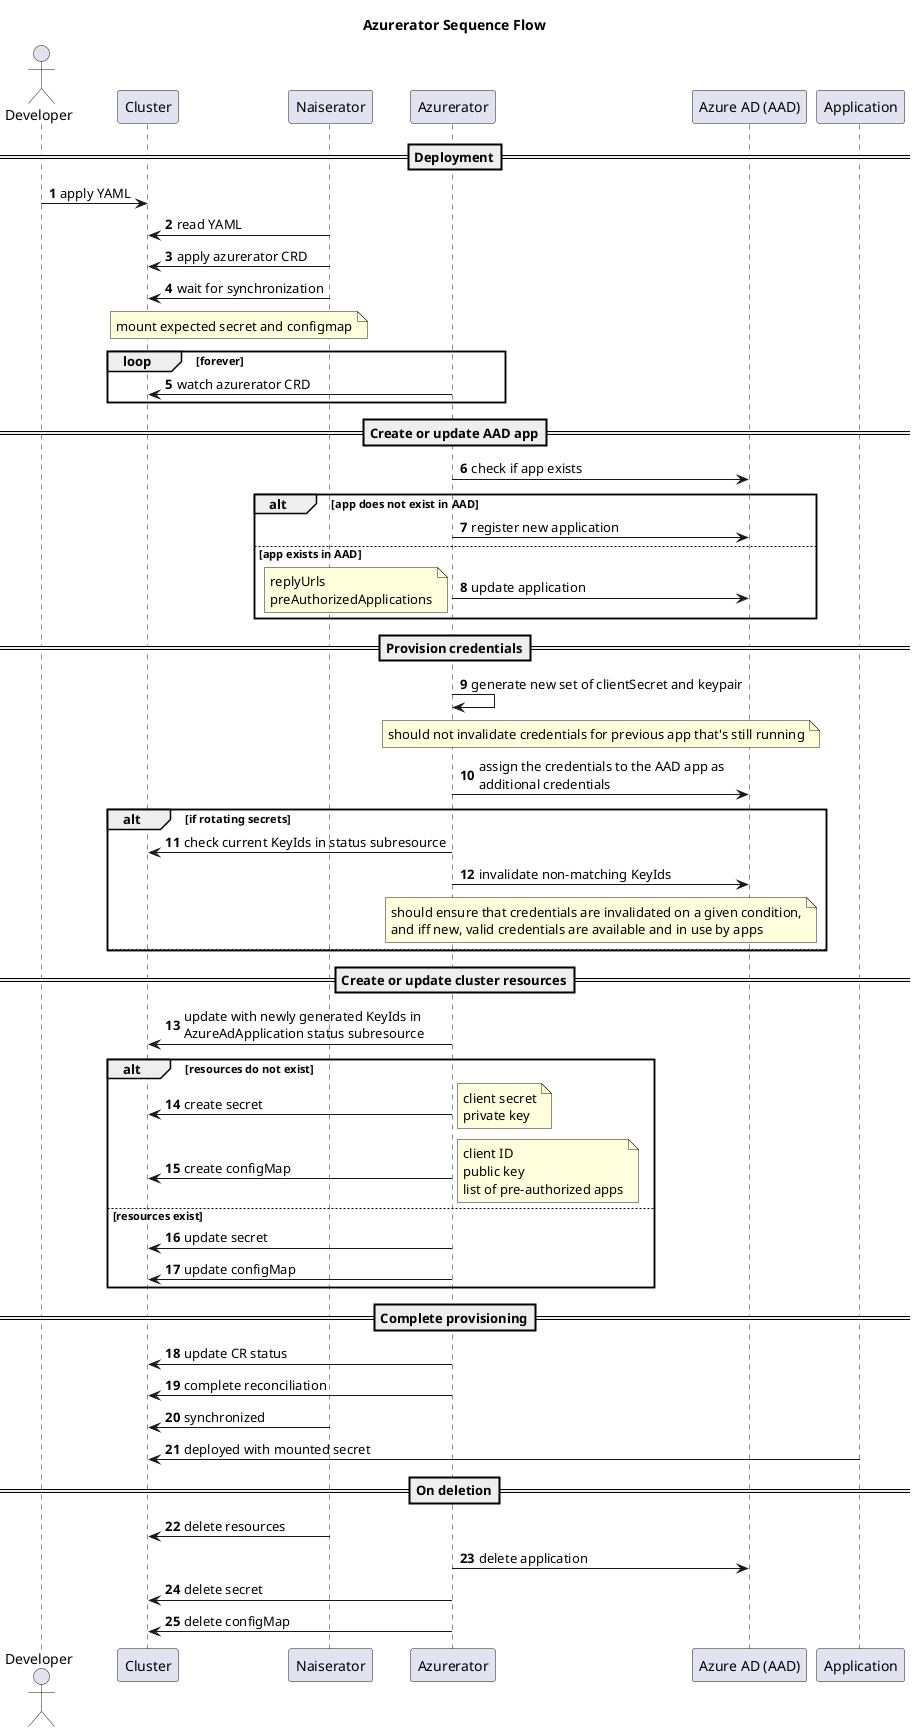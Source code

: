 @startuml component
title Azurerator Sequence Flow
skinparam maxMessageSize 300
autonumber

actor developer as "Developer"
participant cluster as "Cluster"
participant naiserator as "Naiserator"
participant azurerator as "Azurerator"
participant azuread as "Azure AD (AAD)"
participant application as "Application"

==Deployment==
developer -> cluster: apply YAML
cluster <- naiserator: read YAML
cluster <- naiserator: apply azurerator CRD
naiserator -> cluster: wait for synchronization
note over naiserator, cluster: mount expected secret and configmap

loop forever
	azurerator -> cluster: watch azurerator CRD
end

==Create or update AAD app==
azurerator -> azuread: check if app exists
alt app does not exist in AAD
	azurerator -> azuread: register new application
else app exists in AAD
    azurerator -> azuread: update application
    note left
        replyUrls
        preAuthorizedApplications
    end note
end

==Provision credentials==

azurerator -> azurerator: generate new set of clientSecret and keypair
note over azurerator, azuread
    should not invalidate credentials for previous app that's still running
end note

azurerator -> azuread: assign the credentials to the AAD app as additional credentials

alt if rotating secrets
    azurerator -> cluster: check current KeyIds in status subresource
    azurerator -> azuread: invalidate non-matching KeyIds
    note over azurerator, azuread
        should ensure that credentials are invalidated on a given condition,
        and iff new, valid credentials are available and in use by apps
    end note
else

end

==Create or update cluster resources==
azurerator -> cluster: update with newly generated KeyIds in AzureAdApplication status subresource

alt resources do not exist
	azurerator -> cluster: create secret
	note right
        client secret
        private key
    end note
	azurerator -> cluster: create configMap
	note right
        client ID
        public key
        list of pre-authorized apps
    end note
else resources exist
    azurerator -> cluster: update secret
    azurerator -> cluster: update configMap
end

==Complete provisioning==
    azurerator -> cluster: update CR status
    azurerator -> cluster: complete reconciliation
    naiserator -> cluster: synchronized
    application -> cluster: deployed with mounted secret

==On deletion==
    naiserator -> cluster: delete resources
    azurerator -> azuread: delete application
    azurerator -> cluster: delete secret
    azurerator -> cluster: delete configMap

@enduml
